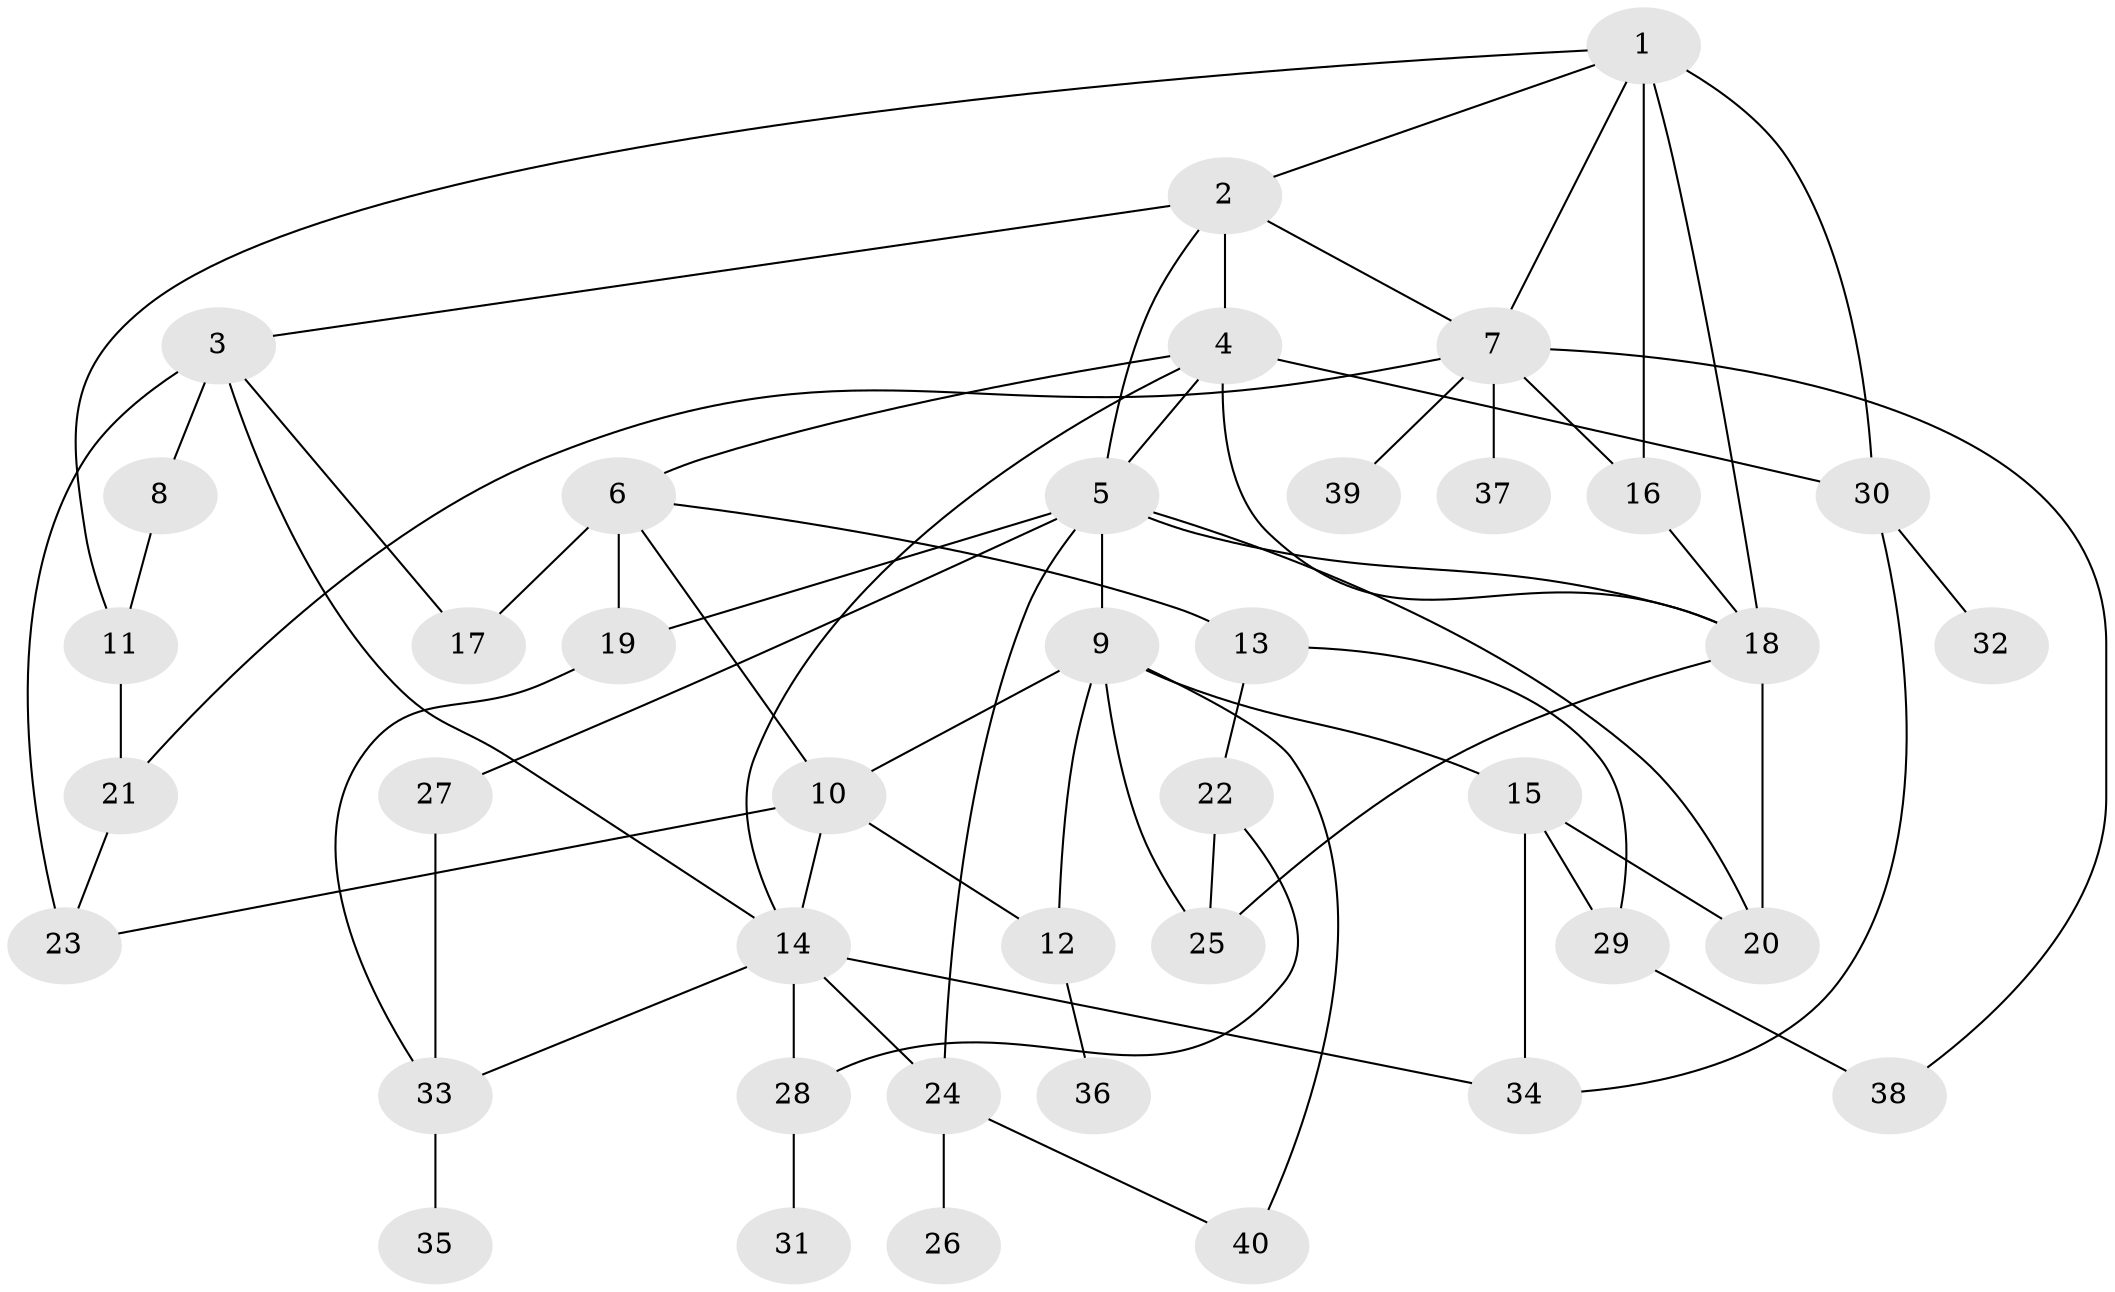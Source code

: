 // original degree distribution, {4: 0.16455696202531644, 5: 0.08860759493670886, 6: 0.05063291139240506, 3: 0.22784810126582278, 2: 0.25316455696202533, 7: 0.02531645569620253, 1: 0.189873417721519}
// Generated by graph-tools (version 1.1) at 2025/34/03/09/25 02:34:12]
// undirected, 40 vertices, 69 edges
graph export_dot {
graph [start="1"]
  node [color=gray90,style=filled];
  1;
  2;
  3;
  4;
  5;
  6;
  7;
  8;
  9;
  10;
  11;
  12;
  13;
  14;
  15;
  16;
  17;
  18;
  19;
  20;
  21;
  22;
  23;
  24;
  25;
  26;
  27;
  28;
  29;
  30;
  31;
  32;
  33;
  34;
  35;
  36;
  37;
  38;
  39;
  40;
  1 -- 2 [weight=1.0];
  1 -- 7 [weight=1.0];
  1 -- 11 [weight=1.0];
  1 -- 16 [weight=1.0];
  1 -- 18 [weight=2.0];
  1 -- 30 [weight=1.0];
  2 -- 3 [weight=1.0];
  2 -- 4 [weight=1.0];
  2 -- 5 [weight=1.0];
  2 -- 7 [weight=1.0];
  3 -- 8 [weight=1.0];
  3 -- 14 [weight=1.0];
  3 -- 17 [weight=1.0];
  3 -- 23 [weight=2.0];
  4 -- 5 [weight=1.0];
  4 -- 6 [weight=1.0];
  4 -- 14 [weight=1.0];
  4 -- 18 [weight=1.0];
  4 -- 30 [weight=2.0];
  5 -- 9 [weight=2.0];
  5 -- 18 [weight=1.0];
  5 -- 19 [weight=1.0];
  5 -- 20 [weight=2.0];
  5 -- 24 [weight=2.0];
  5 -- 27 [weight=1.0];
  6 -- 10 [weight=1.0];
  6 -- 13 [weight=1.0];
  6 -- 17 [weight=1.0];
  6 -- 19 [weight=2.0];
  7 -- 16 [weight=1.0];
  7 -- 21 [weight=1.0];
  7 -- 37 [weight=1.0];
  7 -- 38 [weight=1.0];
  7 -- 39 [weight=1.0];
  8 -- 11 [weight=1.0];
  9 -- 10 [weight=1.0];
  9 -- 12 [weight=1.0];
  9 -- 15 [weight=1.0];
  9 -- 25 [weight=1.0];
  9 -- 40 [weight=1.0];
  10 -- 12 [weight=1.0];
  10 -- 14 [weight=1.0];
  10 -- 23 [weight=1.0];
  11 -- 21 [weight=1.0];
  12 -- 36 [weight=1.0];
  13 -- 22 [weight=1.0];
  13 -- 29 [weight=1.0];
  14 -- 24 [weight=1.0];
  14 -- 28 [weight=1.0];
  14 -- 33 [weight=1.0];
  14 -- 34 [weight=1.0];
  15 -- 20 [weight=1.0];
  15 -- 29 [weight=1.0];
  15 -- 34 [weight=2.0];
  16 -- 18 [weight=1.0];
  18 -- 20 [weight=1.0];
  18 -- 25 [weight=1.0];
  19 -- 33 [weight=1.0];
  21 -- 23 [weight=1.0];
  22 -- 25 [weight=1.0];
  22 -- 28 [weight=1.0];
  24 -- 26 [weight=1.0];
  24 -- 40 [weight=1.0];
  27 -- 33 [weight=1.0];
  28 -- 31 [weight=1.0];
  29 -- 38 [weight=1.0];
  30 -- 32 [weight=1.0];
  30 -- 34 [weight=1.0];
  33 -- 35 [weight=1.0];
}
